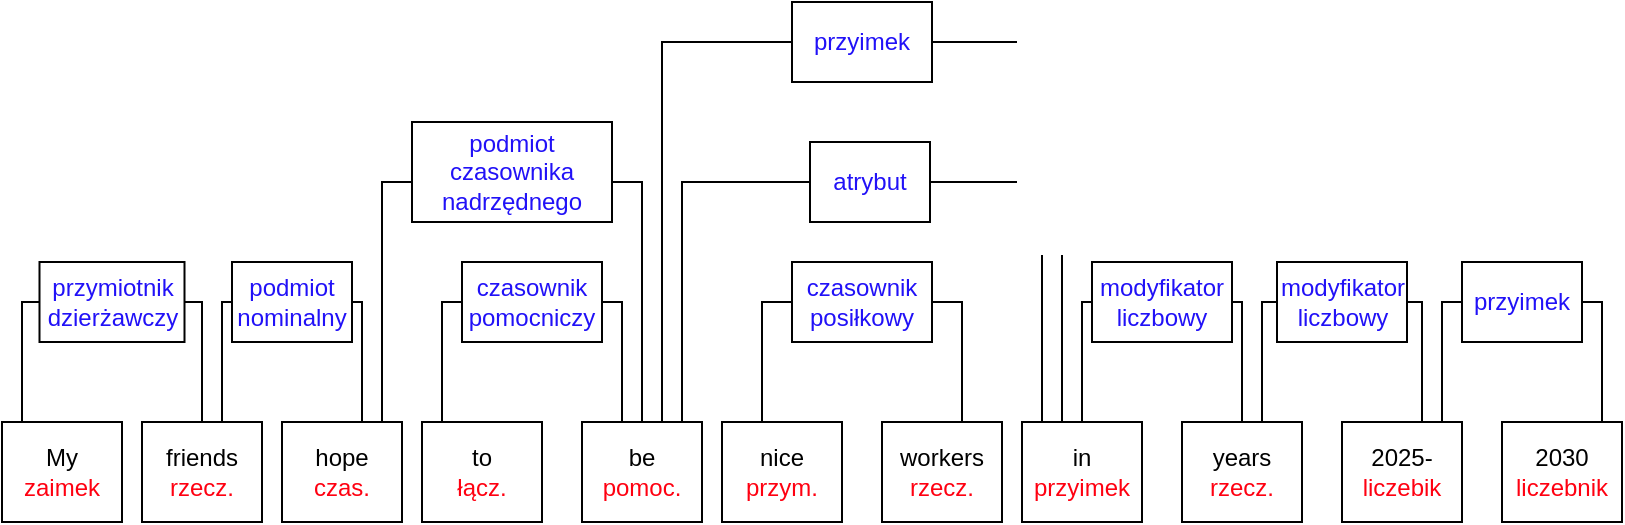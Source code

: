 <mxfile version="21.6.8" type="github">
  <diagram name="Strona-1" id="H4Jxd5jB7OnHSIXrGwEM">
    <mxGraphModel dx="1432" dy="837" grid="1" gridSize="10" guides="1" tooltips="1" connect="1" arrows="1" fold="1" page="1" pageScale="1" pageWidth="827" pageHeight="1169" math="0" shadow="0">
      <root>
        <mxCell id="0" />
        <mxCell id="1" parent="0" />
        <mxCell id="Vk9qtfOCl89otSJAWHeL-1" value="My&lt;div&gt;&lt;font color=&quot;#ff0011&quot;&gt;zaimek&lt;/font&gt;&lt;/div&gt;" style="rounded=0;whiteSpace=wrap;html=1;" vertex="1" parent="1">
          <mxGeometry x="10" y="390" width="60" height="50" as="geometry" />
        </mxCell>
        <mxCell id="Vk9qtfOCl89otSJAWHeL-20" value="friends&lt;div&gt;&lt;font color=&quot;#ff0011&quot;&gt;rzecz.&lt;/font&gt;&lt;/div&gt;" style="rounded=0;whiteSpace=wrap;html=1;" vertex="1" parent="1">
          <mxGeometry x="80" y="390" width="60" height="50" as="geometry" />
        </mxCell>
        <mxCell id="Vk9qtfOCl89otSJAWHeL-21" value="hope&lt;div&gt;&lt;font color=&quot;#ff0011&quot;&gt;czas.&lt;/font&gt;&lt;/div&gt;" style="rounded=0;whiteSpace=wrap;html=1;" vertex="1" parent="1">
          <mxGeometry x="150" y="390" width="60" height="50" as="geometry" />
        </mxCell>
        <mxCell id="Vk9qtfOCl89otSJAWHeL-22" value="to&lt;div&gt;&lt;font color=&quot;#ff0011&quot;&gt;łącz.&lt;/font&gt;&lt;/div&gt;" style="rounded=0;whiteSpace=wrap;html=1;" vertex="1" parent="1">
          <mxGeometry x="220" y="390" width="60" height="50" as="geometry" />
        </mxCell>
        <mxCell id="Vk9qtfOCl89otSJAWHeL-23" value="be&lt;div&gt;&lt;font color=&quot;#ff0011&quot;&gt;pomoc.&lt;/font&gt;&lt;/div&gt;" style="rounded=0;whiteSpace=wrap;html=1;" vertex="1" parent="1">
          <mxGeometry x="300" y="390" width="60" height="50" as="geometry" />
        </mxCell>
        <mxCell id="Vk9qtfOCl89otSJAWHeL-24" value="nice&lt;div&gt;&lt;font color=&quot;#ff0011&quot;&gt;przym.&lt;/font&gt;&lt;/div&gt;" style="rounded=0;whiteSpace=wrap;html=1;" vertex="1" parent="1">
          <mxGeometry x="370" y="390" width="60" height="50" as="geometry" />
        </mxCell>
        <mxCell id="Vk9qtfOCl89otSJAWHeL-25" value="workers&lt;div&gt;&lt;font color=&quot;#ff0011&quot;&gt;rzecz.&lt;/font&gt;&lt;/div&gt;" style="rounded=0;whiteSpace=wrap;html=1;" vertex="1" parent="1">
          <mxGeometry x="450" y="390" width="60" height="50" as="geometry" />
        </mxCell>
        <mxCell id="Vk9qtfOCl89otSJAWHeL-26" value="in&lt;div&gt;&lt;font color=&quot;#ff0011&quot;&gt;przyimek&lt;/font&gt;&lt;/div&gt;" style="rounded=0;whiteSpace=wrap;html=1;" vertex="1" parent="1">
          <mxGeometry x="520" y="390" width="60" height="50" as="geometry" />
        </mxCell>
        <mxCell id="Vk9qtfOCl89otSJAWHeL-27" value="years&lt;div&gt;&lt;font color=&quot;#ff0011&quot;&gt;rzecz.&lt;/font&gt;&lt;/div&gt;" style="rounded=0;whiteSpace=wrap;html=1;" vertex="1" parent="1">
          <mxGeometry x="600" y="390" width="60" height="50" as="geometry" />
        </mxCell>
        <mxCell id="Vk9qtfOCl89otSJAWHeL-28" value="2025-&lt;div&gt;&lt;font color=&quot;#ff0011&quot;&gt;liczebik&lt;/font&gt;&lt;/div&gt;" style="rounded=0;whiteSpace=wrap;html=1;" vertex="1" parent="1">
          <mxGeometry x="680" y="390" width="60" height="50" as="geometry" />
        </mxCell>
        <mxCell id="Vk9qtfOCl89otSJAWHeL-31" value="" style="shape=partialRectangle;whiteSpace=wrap;html=1;bottom=1;right=1;left=1;top=0;fillColor=none;routingCenterX=-0.5;rotation=-180;" vertex="1" parent="1">
          <mxGeometry x="20" y="330" width="90" height="60" as="geometry" />
        </mxCell>
        <mxCell id="Vk9qtfOCl89otSJAWHeL-32" value="" style="shape=partialRectangle;whiteSpace=wrap;html=1;bottom=1;right=1;left=1;top=0;fillColor=none;routingCenterX=-0.5;rotation=-180;" vertex="1" parent="1">
          <mxGeometry x="120" y="330" width="70" height="60" as="geometry" />
        </mxCell>
        <mxCell id="Vk9qtfOCl89otSJAWHeL-33" value="" style="shape=partialRectangle;whiteSpace=wrap;html=1;bottom=1;right=1;left=1;top=0;fillColor=none;routingCenterX=-0.5;rotation=-180;" vertex="1" parent="1">
          <mxGeometry x="200" y="270" width="130" height="120" as="geometry" />
        </mxCell>
        <mxCell id="Vk9qtfOCl89otSJAWHeL-34" value="" style="shape=partialRectangle;whiteSpace=wrap;html=1;bottom=1;right=1;left=1;top=0;fillColor=none;routingCenterX=-0.5;rotation=-180;" vertex="1" parent="1">
          <mxGeometry x="230" y="330" width="90" height="60" as="geometry" />
        </mxCell>
        <mxCell id="Vk9qtfOCl89otSJAWHeL-35" value="&lt;font color=&quot;#2111f7&quot;&gt;przymiotnik dzierżawczy&lt;/font&gt;" style="rounded=0;whiteSpace=wrap;html=1;" vertex="1" parent="1">
          <mxGeometry x="28.75" y="310" width="72.5" height="40" as="geometry" />
        </mxCell>
        <mxCell id="Vk9qtfOCl89otSJAWHeL-37" value="" style="shape=partialRectangle;whiteSpace=wrap;html=1;bottom=1;right=1;left=1;top=0;fillColor=none;routingCenterX=-0.5;rotation=-180;" vertex="1" parent="1">
          <mxGeometry x="340" y="200" width="200" height="190" as="geometry" />
        </mxCell>
        <mxCell id="Vk9qtfOCl89otSJAWHeL-38" value="" style="shape=partialRectangle;whiteSpace=wrap;html=1;bottom=1;right=1;left=1;top=0;fillColor=none;routingCenterX=-0.5;rotation=-180;" vertex="1" parent="1">
          <mxGeometry x="730" y="330" width="80" height="60" as="geometry" />
        </mxCell>
        <mxCell id="Vk9qtfOCl89otSJAWHeL-39" value="" style="shape=partialRectangle;whiteSpace=wrap;html=1;bottom=1;right=1;left=1;top=0;fillColor=none;routingCenterX=-0.5;rotation=-180;" vertex="1" parent="1">
          <mxGeometry x="640" y="330" width="80" height="60" as="geometry" />
        </mxCell>
        <mxCell id="Vk9qtfOCl89otSJAWHeL-40" value="" style="shape=partialRectangle;whiteSpace=wrap;html=1;bottom=1;right=1;left=1;top=0;fillColor=none;routingCenterX=-0.5;rotation=-180;" vertex="1" parent="1">
          <mxGeometry x="550" y="330" width="80" height="60" as="geometry" />
        </mxCell>
        <mxCell id="Vk9qtfOCl89otSJAWHeL-41" value="" style="shape=partialRectangle;whiteSpace=wrap;html=1;bottom=1;right=1;left=1;top=0;fillColor=none;routingCenterX=-0.5;rotation=-180;" vertex="1" parent="1">
          <mxGeometry x="350" y="270" width="180" height="120" as="geometry" />
        </mxCell>
        <mxCell id="Vk9qtfOCl89otSJAWHeL-43" value="" style="shape=partialRectangle;whiteSpace=wrap;html=1;bottom=1;right=1;left=1;top=0;fillColor=none;routingCenterX=-0.5;rotation=-180;" vertex="1" parent="1">
          <mxGeometry x="390" y="330" width="100" height="60" as="geometry" />
        </mxCell>
        <mxCell id="Vk9qtfOCl89otSJAWHeL-45" value="&lt;font color=&quot;#2111f7&quot;&gt;podmiot nominalny&lt;/font&gt;" style="rounded=0;whiteSpace=wrap;html=1;" vertex="1" parent="1">
          <mxGeometry x="125" y="310" width="60" height="40" as="geometry" />
        </mxCell>
        <mxCell id="Vk9qtfOCl89otSJAWHeL-46" value="&lt;font color=&quot;#2111f7&quot;&gt;podmiot czasownika nadrzędnego&lt;/font&gt;" style="rounded=0;whiteSpace=wrap;html=1;" vertex="1" parent="1">
          <mxGeometry x="215" y="240" width="100" height="50" as="geometry" />
        </mxCell>
        <mxCell id="Vk9qtfOCl89otSJAWHeL-47" value="&lt;font color=&quot;#2111f7&quot;&gt;czasownik pomocniczy&lt;/font&gt;" style="rounded=0;whiteSpace=wrap;html=1;" vertex="1" parent="1">
          <mxGeometry x="240" y="310" width="70" height="40" as="geometry" />
        </mxCell>
        <mxCell id="Vk9qtfOCl89otSJAWHeL-48" value="&lt;font color=&quot;#2111f7&quot;&gt;przyimek&lt;/font&gt;" style="rounded=0;whiteSpace=wrap;html=1;" vertex="1" parent="1">
          <mxGeometry x="405" y="180" width="70" height="40" as="geometry" />
        </mxCell>
        <mxCell id="Vk9qtfOCl89otSJAWHeL-49" value="&lt;font color=&quot;#2111f7&quot;&gt;atrybut&lt;/font&gt;" style="rounded=0;whiteSpace=wrap;html=1;" vertex="1" parent="1">
          <mxGeometry x="414" y="250" width="60" height="40" as="geometry" />
        </mxCell>
        <mxCell id="Vk9qtfOCl89otSJAWHeL-50" value="&lt;font color=&quot;#2111f7&quot;&gt;czasownik posiłkowy&lt;/font&gt;" style="rounded=0;whiteSpace=wrap;html=1;" vertex="1" parent="1">
          <mxGeometry x="405" y="310" width="70" height="40" as="geometry" />
        </mxCell>
        <mxCell id="Vk9qtfOCl89otSJAWHeL-51" value="&lt;font color=&quot;#2111f7&quot;&gt;modyfikator liczbowy&lt;/font&gt;" style="rounded=0;whiteSpace=wrap;html=1;" vertex="1" parent="1">
          <mxGeometry x="555" y="310" width="70" height="40" as="geometry" />
        </mxCell>
        <mxCell id="Vk9qtfOCl89otSJAWHeL-52" value="&lt;font color=&quot;#2111f7&quot;&gt;modyfikator liczbowy&lt;/font&gt;" style="rounded=0;whiteSpace=wrap;html=1;" vertex="1" parent="1">
          <mxGeometry x="647.5" y="310" width="65" height="40" as="geometry" />
        </mxCell>
        <mxCell id="Vk9qtfOCl89otSJAWHeL-53" value="&lt;font color=&quot;#2111f7&quot;&gt;przyimek&lt;/font&gt;" style="rounded=0;whiteSpace=wrap;html=1;" vertex="1" parent="1">
          <mxGeometry x="740" y="310" width="60" height="40" as="geometry" />
        </mxCell>
        <mxCell id="Vk9qtfOCl89otSJAWHeL-55" value="2030&lt;div&gt;&lt;font color=&quot;#ff0011&quot;&gt;liczebnik&lt;/font&gt;&lt;/div&gt;" style="rounded=0;whiteSpace=wrap;html=1;" vertex="1" parent="1">
          <mxGeometry x="760" y="390" width="60" height="50" as="geometry" />
        </mxCell>
      </root>
    </mxGraphModel>
  </diagram>
</mxfile>
